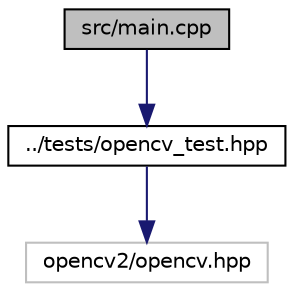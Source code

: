 digraph "src/main.cpp"
{
 // LATEX_PDF_SIZE
  edge [fontname="Helvetica",fontsize="10",labelfontname="Helvetica",labelfontsize="10"];
  node [fontname="Helvetica",fontsize="10",shape=record];
  Node1 [label="src/main.cpp",height=0.2,width=0.4,color="black", fillcolor="grey75", style="filled", fontcolor="black",tooltip="Main program file. Sets up classes and runs main program functions."];
  Node1 -> Node2 [color="midnightblue",fontsize="10",style="solid"];
  Node2 [label="../tests/opencv_test.hpp",height=0.2,width=0.4,color="black", fillcolor="white", style="filled",URL="$opencv__test_8hpp.html",tooltip="Test file for OpenCV functionality."];
  Node2 -> Node3 [color="midnightblue",fontsize="10",style="solid"];
  Node3 [label="opencv2/opencv.hpp",height=0.2,width=0.4,color="grey75", fillcolor="white", style="filled",tooltip=" "];
}
